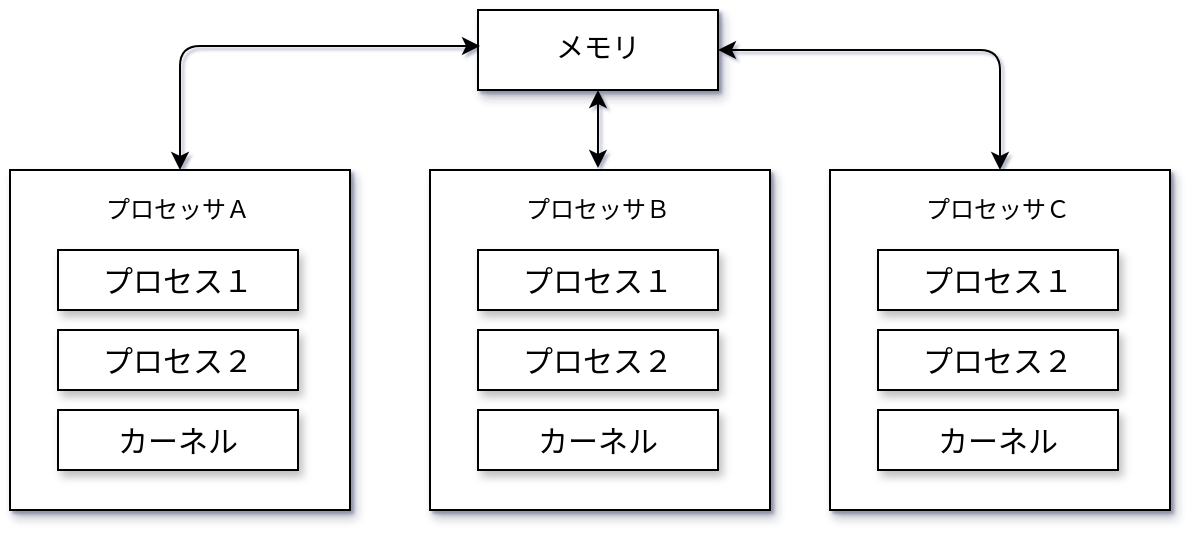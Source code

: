 <mxfile version="12.3.2" type="device" pages="1"><diagram id="5RKFQIjMiep5TigS4dGC" name="ページ1"><mxGraphModel dx="1412" dy="801" grid="1" gridSize="10" guides="1" tooltips="1" connect="1" arrows="1" fold="1" page="1" pageScale="1" pageWidth="1169" pageHeight="827" background="#ffffff" math="0" shadow="1"><root><mxCell id="0"/><mxCell id="1" parent="0"/><mxCell id="AMhITZbb4OFeX8zvBzAg-37" style="edgeStyle=orthogonalEdgeStyle;rounded=0;orthogonalLoop=1;jettySize=auto;html=1;entryX=0.494;entryY=-0.006;entryDx=0;entryDy=0;entryPerimeter=0;startArrow=classic;startFill=1;" parent="1" source="AMhITZbb4OFeX8zvBzAg-1" target="AMhITZbb4OFeX8zvBzAg-22" edge="1"><mxGeometry relative="1" as="geometry"><Array as="points"><mxPoint x="584" y="100"/><mxPoint x="584" y="100"/></Array></mxGeometry></mxCell><mxCell id="AMhITZbb4OFeX8zvBzAg-1" value="&lt;font style=&quot;font-size: 14px&quot; face=&quot;ヒラギノ角ゴ Pro W5&quot;&gt;メモリ&lt;/font&gt;" style="rounded=0;whiteSpace=wrap;html=1;shadow=1;" parent="1" vertex="1"><mxGeometry x="524" y="40" width="120" height="40" as="geometry"/></mxCell><mxCell id="AMhITZbb4OFeX8zvBzAg-22" value="" style="verticalLabelPosition=bottom;verticalAlign=top;html=1;shape=mxgraph.basic.rect;fillColor2=none;strokeWidth=1;size=20;indent=5;shadow=1;" parent="1" vertex="1"><mxGeometry x="500" y="120" width="170" height="170" as="geometry"/></mxCell><mxCell id="AMhITZbb4OFeX8zvBzAg-23" value="" style="group" parent="1" vertex="1" connectable="0"><mxGeometry x="524" y="160" width="120" height="110" as="geometry"/></mxCell><mxCell id="AMhITZbb4OFeX8zvBzAg-19" value="&lt;font face=&quot;ヒラギノ角ゴ Pro W5&quot; style=&quot;font-size: 15px&quot;&gt;プロセス１&lt;/font&gt;" style="rounded=0;whiteSpace=wrap;html=1;shadow=1;" parent="AMhITZbb4OFeX8zvBzAg-23" vertex="1"><mxGeometry width="120" height="30" as="geometry"/></mxCell><mxCell id="AMhITZbb4OFeX8zvBzAg-20" value="&lt;font face=&quot;ヒラギノ角ゴ Pro W5&quot; style=&quot;font-size: 15px&quot;&gt;プロセス２&lt;/font&gt;" style="rounded=0;whiteSpace=wrap;html=1;shadow=1;" parent="AMhITZbb4OFeX8zvBzAg-23" vertex="1"><mxGeometry y="40" width="120" height="30" as="geometry"/></mxCell><mxCell id="AMhITZbb4OFeX8zvBzAg-21" value="&lt;font face=&quot;ヒラギノ角ゴ Pro W5&quot;&gt;&lt;span style=&quot;font-size: 15px&quot;&gt;カーネル&lt;/span&gt;&lt;/font&gt;" style="rounded=0;whiteSpace=wrap;html=1;shadow=1;" parent="AMhITZbb4OFeX8zvBzAg-23" vertex="1"><mxGeometry y="80" width="120" height="30" as="geometry"/></mxCell><mxCell id="AMhITZbb4OFeX8zvBzAg-24" value="プロセッサＢ" style="text;html=1;strokeColor=none;fillColor=none;align=center;verticalAlign=middle;whiteSpace=wrap;rounded=0;shadow=1;" parent="1" vertex="1"><mxGeometry x="544" y="130" width="80" height="20" as="geometry"/></mxCell><mxCell id="AMhITZbb4OFeX8zvBzAg-25" value="" style="verticalLabelPosition=bottom;verticalAlign=top;html=1;shape=mxgraph.basic.rect;fillColor2=none;strokeWidth=1;size=20;indent=5;shadow=1;" parent="1" vertex="1"><mxGeometry x="700" y="120" width="170" height="170" as="geometry"/></mxCell><mxCell id="AMhITZbb4OFeX8zvBzAg-26" value="" style="group" parent="1" vertex="1" connectable="0"><mxGeometry x="724" y="160" width="120" height="110" as="geometry"/></mxCell><mxCell id="AMhITZbb4OFeX8zvBzAg-27" value="&lt;font face=&quot;ヒラギノ角ゴ Pro W5&quot; style=&quot;font-size: 15px&quot;&gt;プロセス１&lt;/font&gt;" style="rounded=0;whiteSpace=wrap;html=1;shadow=1;" parent="AMhITZbb4OFeX8zvBzAg-26" vertex="1"><mxGeometry width="120" height="30" as="geometry"/></mxCell><mxCell id="AMhITZbb4OFeX8zvBzAg-28" value="&lt;font face=&quot;ヒラギノ角ゴ Pro W5&quot; style=&quot;font-size: 15px&quot;&gt;プロセス２&lt;/font&gt;" style="rounded=0;whiteSpace=wrap;html=1;shadow=1;" parent="AMhITZbb4OFeX8zvBzAg-26" vertex="1"><mxGeometry y="40" width="120" height="30" as="geometry"/></mxCell><mxCell id="AMhITZbb4OFeX8zvBzAg-29" value="&lt;font face=&quot;ヒラギノ角ゴ Pro W5&quot;&gt;&lt;span style=&quot;font-size: 15px&quot;&gt;カーネル&lt;/span&gt;&lt;/font&gt;" style="rounded=0;whiteSpace=wrap;html=1;shadow=1;" parent="AMhITZbb4OFeX8zvBzAg-26" vertex="1"><mxGeometry y="80" width="120" height="30" as="geometry"/></mxCell><mxCell id="AMhITZbb4OFeX8zvBzAg-30" value="プロセッサＣ" style="text;html=1;strokeColor=none;fillColor=none;align=center;verticalAlign=middle;whiteSpace=wrap;rounded=0;shadow=1;" parent="1" vertex="1"><mxGeometry x="744" y="130" width="80" height="20" as="geometry"/></mxCell><mxCell id="AMhITZbb4OFeX8zvBzAg-31" value="" style="verticalLabelPosition=bottom;verticalAlign=top;html=1;shape=mxgraph.basic.rect;fillColor2=none;strokeWidth=1;size=20;indent=5;shadow=1;" parent="1" vertex="1"><mxGeometry x="290" y="120" width="170" height="170" as="geometry"/></mxCell><mxCell id="AMhITZbb4OFeX8zvBzAg-36" value="プロセッサＡ" style="text;html=1;strokeColor=none;fillColor=none;align=center;verticalAlign=middle;whiteSpace=wrap;rounded=0;shadow=1;" parent="1" vertex="1"><mxGeometry x="334" y="130" width="80" height="20" as="geometry"/></mxCell><mxCell id="AMhITZbb4OFeX8zvBzAg-33" value="&lt;font face=&quot;ヒラギノ角ゴ Pro W5&quot; style=&quot;font-size: 15px&quot;&gt;プロセス１&lt;/font&gt;" style="rounded=0;whiteSpace=wrap;html=1;shadow=1;" parent="1" vertex="1"><mxGeometry x="314" y="160" width="120" height="30" as="geometry"/></mxCell><mxCell id="AMhITZbb4OFeX8zvBzAg-34" value="&lt;font face=&quot;ヒラギノ角ゴ Pro W5&quot; style=&quot;font-size: 15px&quot;&gt;プロセス２&lt;/font&gt;" style="rounded=0;whiteSpace=wrap;html=1;shadow=1;" parent="1" vertex="1"><mxGeometry x="314" y="200" width="120" height="30" as="geometry"/></mxCell><mxCell id="AMhITZbb4OFeX8zvBzAg-35" value="&lt;font face=&quot;ヒラギノ角ゴ Pro W5&quot;&gt;&lt;span style=&quot;font-size: 15px&quot;&gt;カーネル&lt;/span&gt;&lt;/font&gt;" style="rounded=0;whiteSpace=wrap;html=1;shadow=1;" parent="1" vertex="1"><mxGeometry x="314" y="240" width="120" height="30" as="geometry"/></mxCell><mxCell id="O7Eo665J-R3p6hZfuWkA-1" value="" style="endArrow=classic;startArrow=classic;html=1;" edge="1" parent="1"><mxGeometry width="50" height="50" relative="1" as="geometry"><mxPoint x="375" y="120" as="sourcePoint"/><mxPoint x="525" y="58" as="targetPoint"/><Array as="points"><mxPoint x="375" y="58"/></Array></mxGeometry></mxCell><mxCell id="O7Eo665J-R3p6hZfuWkA-2" value="" style="endArrow=classic;startArrow=classic;html=1;entryX=1;entryY=0.5;entryDx=0;entryDy=0;" edge="1" parent="1" target="AMhITZbb4OFeX8zvBzAg-1"><mxGeometry width="50" height="50" relative="1" as="geometry"><mxPoint x="785" y="120" as="sourcePoint"/><mxPoint x="835" y="70" as="targetPoint"/><Array as="points"><mxPoint x="785" y="60"/></Array></mxGeometry></mxCell></root></mxGraphModel></diagram></mxfile>